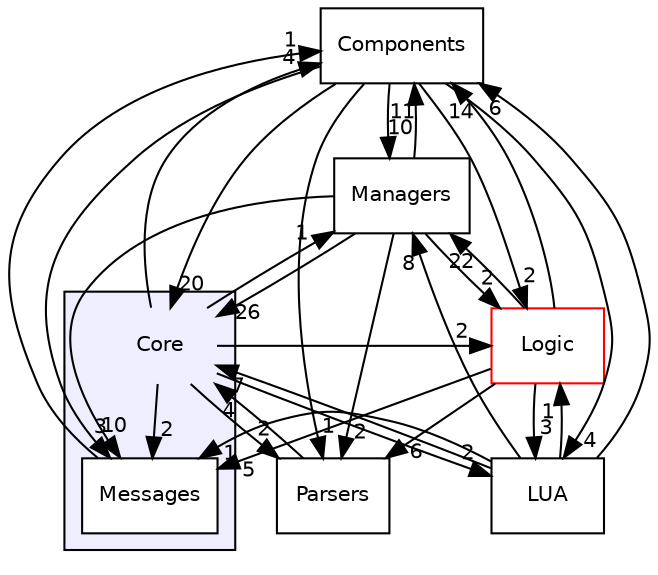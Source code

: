 digraph "Core" {
  compound=true
  node [ fontsize="10", fontname="Helvetica"];
  edge [ labelfontsize="10", labelfontname="Helvetica"];
  subgraph clusterdir_c6310732a22f63c0c2fc5595561e68f1 {
    graph [ bgcolor="#eeeeff", pencolor="black", label="" URL="dir_c6310732a22f63c0c2fc5595561e68f1.html"];
    dir_c6310732a22f63c0c2fc5595561e68f1 [shape=plaintext label="Core"];
    dir_099a68518300c0a2db105cdb1d4f24d7 [shape=box label="Messages" color="black" fillcolor="white" style="filled" URL="dir_099a68518300c0a2db105cdb1d4f24d7.html"];
  }
  dir_08f45fe6822aeb4ce2bc268e3b1361be [shape=box label="Components" URL="dir_08f45fe6822aeb4ce2bc268e3b1361be.html"];
  dir_15a9ab385fae7ab291477cfa29e43ded [shape=box label="Managers" URL="dir_15a9ab385fae7ab291477cfa29e43ded.html"];
  dir_431317b2a5ab8e1409cdf5bbbce19c0e [shape=box label="Logic" fillcolor="white" style="filled" color="red" URL="dir_431317b2a5ab8e1409cdf5bbbce19c0e.html"];
  dir_f05c5b220aa3edc3728cdd8161d45887 [shape=box label="LUA" URL="dir_f05c5b220aa3edc3728cdd8161d45887.html"];
  dir_0844288abc73ba2e98f25d64945579f1 [shape=box label="Parsers" URL="dir_0844288abc73ba2e98f25d64945579f1.html"];
  dir_c6310732a22f63c0c2fc5595561e68f1->dir_08f45fe6822aeb4ce2bc268e3b1361be [headlabel="4", labeldistance=1.5 headhref="dir_000002_000001.html"];
  dir_c6310732a22f63c0c2fc5595561e68f1->dir_15a9ab385fae7ab291477cfa29e43ded [headlabel="1", labeldistance=1.5 headhref="dir_000002_000010.html"];
  dir_c6310732a22f63c0c2fc5595561e68f1->dir_431317b2a5ab8e1409cdf5bbbce19c0e [headlabel="2", labeldistance=1.5 headhref="dir_000002_000006.html"];
  dir_c6310732a22f63c0c2fc5595561e68f1->dir_f05c5b220aa3edc3728cdd8161d45887 [headlabel="2", labeldistance=1.5 headhref="dir_000002_000009.html"];
  dir_c6310732a22f63c0c2fc5595561e68f1->dir_099a68518300c0a2db105cdb1d4f24d7 [headlabel="2", labeldistance=1.5 headhref="dir_000002_000003.html"];
  dir_c6310732a22f63c0c2fc5595561e68f1->dir_0844288abc73ba2e98f25d64945579f1 [headlabel="2", labeldistance=1.5 headhref="dir_000002_000012.html"];
  dir_08f45fe6822aeb4ce2bc268e3b1361be->dir_c6310732a22f63c0c2fc5595561e68f1 [headlabel="20", labeldistance=1.5 headhref="dir_000001_000002.html"];
  dir_08f45fe6822aeb4ce2bc268e3b1361be->dir_15a9ab385fae7ab291477cfa29e43ded [headlabel="10", labeldistance=1.5 headhref="dir_000001_000010.html"];
  dir_08f45fe6822aeb4ce2bc268e3b1361be->dir_431317b2a5ab8e1409cdf5bbbce19c0e [headlabel="2", labeldistance=1.5 headhref="dir_000001_000006.html"];
  dir_08f45fe6822aeb4ce2bc268e3b1361be->dir_f05c5b220aa3edc3728cdd8161d45887 [headlabel="4", labeldistance=1.5 headhref="dir_000001_000009.html"];
  dir_08f45fe6822aeb4ce2bc268e3b1361be->dir_099a68518300c0a2db105cdb1d4f24d7 [headlabel="3", labeldistance=1.5 headhref="dir_000001_000003.html"];
  dir_08f45fe6822aeb4ce2bc268e3b1361be->dir_0844288abc73ba2e98f25d64945579f1 [headlabel="1", labeldistance=1.5 headhref="dir_000001_000012.html"];
  dir_15a9ab385fae7ab291477cfa29e43ded->dir_c6310732a22f63c0c2fc5595561e68f1 [headlabel="26", labeldistance=1.5 headhref="dir_000010_000002.html"];
  dir_15a9ab385fae7ab291477cfa29e43ded->dir_08f45fe6822aeb4ce2bc268e3b1361be [headlabel="11", labeldistance=1.5 headhref="dir_000010_000001.html"];
  dir_15a9ab385fae7ab291477cfa29e43ded->dir_431317b2a5ab8e1409cdf5bbbce19c0e [headlabel="2", labeldistance=1.5 headhref="dir_000010_000006.html"];
  dir_15a9ab385fae7ab291477cfa29e43ded->dir_099a68518300c0a2db105cdb1d4f24d7 [headlabel="10", labeldistance=1.5 headhref="dir_000010_000003.html"];
  dir_15a9ab385fae7ab291477cfa29e43ded->dir_0844288abc73ba2e98f25d64945579f1 [headlabel="2", labeldistance=1.5 headhref="dir_000010_000012.html"];
  dir_431317b2a5ab8e1409cdf5bbbce19c0e->dir_08f45fe6822aeb4ce2bc268e3b1361be [headlabel="14", labeldistance=1.5 headhref="dir_000006_000001.html"];
  dir_431317b2a5ab8e1409cdf5bbbce19c0e->dir_15a9ab385fae7ab291477cfa29e43ded [headlabel="22", labeldistance=1.5 headhref="dir_000006_000010.html"];
  dir_431317b2a5ab8e1409cdf5bbbce19c0e->dir_f05c5b220aa3edc3728cdd8161d45887 [headlabel="3", labeldistance=1.5 headhref="dir_000006_000009.html"];
  dir_431317b2a5ab8e1409cdf5bbbce19c0e->dir_099a68518300c0a2db105cdb1d4f24d7 [headlabel="5", labeldistance=1.5 headhref="dir_000006_000003.html"];
  dir_431317b2a5ab8e1409cdf5bbbce19c0e->dir_0844288abc73ba2e98f25d64945579f1 [headlabel="6", labeldistance=1.5 headhref="dir_000006_000012.html"];
  dir_f05c5b220aa3edc3728cdd8161d45887->dir_c6310732a22f63c0c2fc5595561e68f1 [headlabel="7", labeldistance=1.5 headhref="dir_000009_000002.html"];
  dir_f05c5b220aa3edc3728cdd8161d45887->dir_08f45fe6822aeb4ce2bc268e3b1361be [headlabel="6", labeldistance=1.5 headhref="dir_000009_000001.html"];
  dir_f05c5b220aa3edc3728cdd8161d45887->dir_15a9ab385fae7ab291477cfa29e43ded [headlabel="8", labeldistance=1.5 headhref="dir_000009_000010.html"];
  dir_f05c5b220aa3edc3728cdd8161d45887->dir_431317b2a5ab8e1409cdf5bbbce19c0e [headlabel="1", labeldistance=1.5 headhref="dir_000009_000006.html"];
  dir_f05c5b220aa3edc3728cdd8161d45887->dir_099a68518300c0a2db105cdb1d4f24d7 [headlabel="1", labeldistance=1.5 headhref="dir_000009_000003.html"];
  dir_099a68518300c0a2db105cdb1d4f24d7->dir_08f45fe6822aeb4ce2bc268e3b1361be [headlabel="1", labeldistance=1.5 headhref="dir_000003_000001.html"];
  dir_0844288abc73ba2e98f25d64945579f1->dir_c6310732a22f63c0c2fc5595561e68f1 [headlabel="4", labeldistance=1.5 headhref="dir_000012_000002.html"];
}
